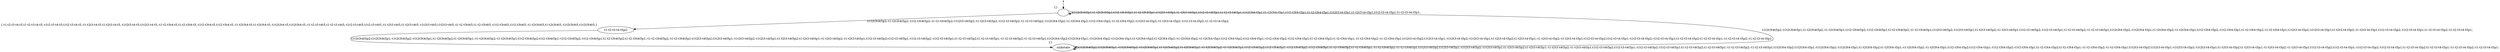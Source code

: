 digraph G {
  Initial [shape=point];
  Initial -> S0;
  S0 [label="", xlabel= "{}"];
  S0 -> S0 [label="t1t2t3t4t5p1;t1-t2t3t4t5p1;t1t2-t3t4t5p1;t1-t2-t3t4t5p1;t1t2t3-t4t5p1;t1-t2t3-t4t5p1;t1t2-t3-t4t5p1;t1-t2-t3-t4t5p1;t1t2t3t4-t5p1;t1-t2t3t4-t5p1;t1t2-t3t4-t5p1;t1-t2-t3t4-t5p1;t1t2t3-t4-t5p1;t1-t2t3-t4-t5p1;t1t2-t3-t4-t5p1;t1-t2-t3-t4-t5p1;"];
  S0 -> S1 [label="-t1t2t3t4t5p2;-t1-t2t3t4t5p2;-t1t2-t3t4t5p2;-t1-t2-t3t4t5p2;-t1t2t3-t4t5p2;-t1-t2t3-t4t5p2;-t1t2-t3-t4t5p2;-t1-t2-t3-t4t5p2;-t1t2t3t4-t5p2;-t1-t2t3t4-t5p2;-t1t2-t3t4-t5p2;-t1-t2-t3t4-t5p2;-t1t2t3-t4-t5p2;-t1-t2t3-t4-t5p2;-t1t2-t3-t4-t5p2;-t1-t2-t3-t4-t5p2;"];
  S0 -> S2 [label="t1t2t3t4t5p2;-t1t2t3t4t5p1;t1-t2t3t4t5p2;-t1-t2t3t4t5p1;t1t2-t3t4t5p2;-t1t2-t3t4t5p1;t1-t2-t3t4t5p2;-t1-t2-t3t4t5p1;t1t2t3-t4t5p2;-t1t2t3-t4t5p1;t1-t2t3-t4t5p2;-t1-t2t3-t4t5p1;t1t2-t3-t4t5p2;-t1t2-t3-t4t5p1;t1-t2-t3-t4t5p2;-t1-t2-t3-t4t5p1;t1t2t3t4-t5p2;-t1t2t3t4-t5p1;t1-t2t3t4-t5p2;-t1-t2t3t4-t5p1;t1t2-t3t4-t5p2;-t1t2-t3t4-t5p1;t1-t2-t3t4-t5p2;-t1-t2-t3t4-t5p1;t1t2t3-t4-t5p2;-t1t2t3-t4-t5p1;t1-t2t3-t4-t5p2;-t1-t2t3-t4-t5p1;t1t2-t3-t4-t5p2;-t1t2-t3-t4-t5p1;t1-t2-t3-t4-t5p2;-t1-t2-t3-t4-t5p1;"];
  S1 [label="-t1-t2-t3-t4-t5p2;", xlabel= "{-t1-t2-t3-t4-t5,t1-t2-t3-t4-t5,-t1t2-t3-t4-t5,t1t2-t3-t4-t5,-t1-t2t3-t4-t5,t1-t2t3-t4-t5,-t1t2t3-t4-t5,t1t2t3-t4-t5,-t1-t2-t3t4-t5,t1-t2-t3t4-t5,-t1t2-t3t4-t5,t1t2-t3t4-t5,-t1-t2t3t4-t5,t1-t2t3t4-t5,-t1t2t3t4-t5,t1t2t3t4-t5,-t1-t2-t3-t4t5,t1-t2-t3-t4t5,-t1t2-t3-t4t5,t1t2-t3-t4t5,-t1-t2t3-t4t5,t1-t2t3-t4t5,-t1t2t3-t4t5,t1t2t3-t4t5,-t1-t2-t3t4t5,t1-t2-t3t4t5,-t1t2-t3t4t5,t1t2-t3t4t5,-t1-t2t3t4t5,t1-t2t3t4t5,-t1t2t3t4t5,t1t2t3t4t5,}"];
  S1 -> S2 [label="t1t2t3t4t5p2;t1t2t3t4t5p1;-t1t2t3t4t5p2;-t1t2t3t4t5p1;t1-t2t3t4t5p2;t1-t2t3t4t5p1;-t1-t2t3t4t5p2;-t1-t2t3t4t5p1;t1t2-t3t4t5p2;t1t2-t3t4t5p1;-t1t2-t3t4t5p2;-t1t2-t3t4t5p1;t1-t2-t3t4t5p2;t1-t2-t3t4t5p1;-t1-t2-t3t4t5p2;-t1-t2-t3t4t5p1;t1t2t3-t4t5p2;t1t2t3-t4t5p1;-t1t2t3-t4t5p2;-t1t2t3-t4t5p1;t1-t2t3-t4t5p2;t1-t2t3-t4t5p1;-t1-t2t3-t4t5p2;-t1-t2t3-t4t5p1;t1t2-t3-t4t5p2;t1t2-t3-t4t5p1;-t1t2-t3-t4t5p2;-t1t2-t3-t4t5p1;t1-t2-t3-t4t5p2;t1-t2-t3-t4t5p1;-t1-t2-t3-t4t5p2;-t1-t2-t3-t4t5p1;t1t2t3t4-t5p2;t1t2t3t4-t5p1;-t1t2t3t4-t5p2;-t1t2t3t4-t5p1;t1-t2t3t4-t5p2;t1-t2t3t4-t5p1;-t1-t2t3t4-t5p2;-t1-t2t3t4-t5p1;t1t2-t3t4-t5p2;t1t2-t3t4-t5p1;-t1t2-t3t4-t5p2;-t1t2-t3t4-t5p1;t1-t2-t3t4-t5p2;t1-t2-t3t4-t5p1;-t1-t2-t3t4-t5p2;-t1-t2-t3t4-t5p1;t1t2t3-t4-t5p2;t1t2t3-t4-t5p1;-t1t2t3-t4-t5p2;-t1t2t3-t4-t5p1;t1-t2t3-t4-t5p2;t1-t2t3-t4-t5p1;-t1-t2t3-t4-t5p2;-t1-t2t3-t4-t5p1;t1t2-t3-t4-t5p2;t1t2-t3-t4-t5p1;-t1t2-t3-t4-t5p2;-t1t2-t3-t4-t5p1;t1-t2-t3-t4-t5p2;t1-t2-t3-t4-t5p1;-t1-t2-t3-t4-t5p2;-t1-t2-t3-t4-t5p1;"];
  S2 [label="sinkstate", xlabel= "{}"];
  S2 -> S2 [label="t1t2t3t4t5p2;t1t2t3t4t5p1;-t1t2t3t4t5p2;-t1t2t3t4t5p1;t1-t2t3t4t5p2;t1-t2t3t4t5p1;-t1-t2t3t4t5p2;-t1-t2t3t4t5p1;t1t2-t3t4t5p2;t1t2-t3t4t5p1;-t1t2-t3t4t5p2;-t1t2-t3t4t5p1;t1-t2-t3t4t5p2;t1-t2-t3t4t5p1;-t1-t2-t3t4t5p2;-t1-t2-t3t4t5p1;t1t2t3-t4t5p2;t1t2t3-t4t5p1;-t1t2t3-t4t5p2;-t1t2t3-t4t5p1;t1-t2t3-t4t5p2;t1-t2t3-t4t5p1;-t1-t2t3-t4t5p2;-t1-t2t3-t4t5p1;t1t2-t3-t4t5p2;t1t2-t3-t4t5p1;-t1t2-t3-t4t5p2;-t1t2-t3-t4t5p1;t1-t2-t3-t4t5p2;t1-t2-t3-t4t5p1;-t1-t2-t3-t4t5p2;-t1-t2-t3-t4t5p1;t1t2t3t4-t5p2;t1t2t3t4-t5p1;-t1t2t3t4-t5p2;-t1t2t3t4-t5p1;t1-t2t3t4-t5p2;t1-t2t3t4-t5p1;-t1-t2t3t4-t5p2;-t1-t2t3t4-t5p1;t1t2-t3t4-t5p2;t1t2-t3t4-t5p1;-t1t2-t3t4-t5p2;-t1t2-t3t4-t5p1;t1-t2-t3t4-t5p2;t1-t2-t3t4-t5p1;-t1-t2-t3t4-t5p2;-t1-t2-t3t4-t5p1;t1t2t3-t4-t5p2;t1t2t3-t4-t5p1;-t1t2t3-t4-t5p2;-t1t2t3-t4-t5p1;t1-t2t3-t4-t5p2;t1-t2t3-t4-t5p1;-t1-t2t3-t4-t5p2;-t1-t2t3-t4-t5p1;t1t2-t3-t4-t5p2;t1t2-t3-t4-t5p1;-t1t2-t3-t4-t5p2;-t1t2-t3-t4-t5p1;t1-t2-t3-t4-t5p2;t1-t2-t3-t4-t5p1;-t1-t2-t3-t4-t5p2;-t1-t2-t3-t4-t5p1;"];
}